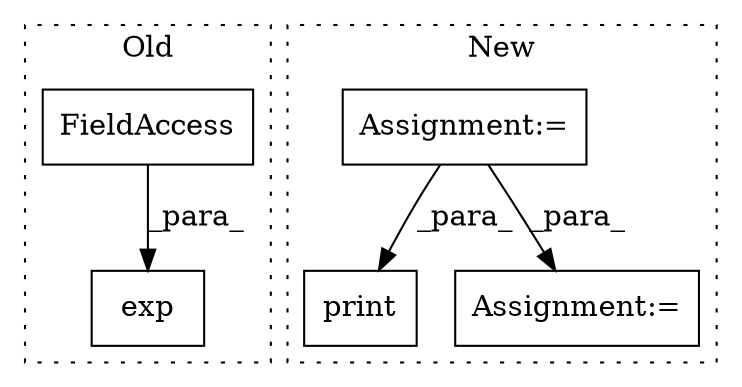 digraph G {
subgraph cluster0 {
1 [label="exp" a="32" s="4503,4516" l="4,1" shape="box"];
5 [label="FieldAccess" a="22" s="4507" l="9" shape="box"];
label = "Old";
style="dotted";
}
subgraph cluster1 {
2 [label="print" a="32" s="4846,4875" l="6,1" shape="box"];
3 [label="Assignment:=" a="7" s="4262" l="1" shape="box"];
4 [label="Assignment:=" a="7" s="4939" l="1" shape="box"];
label = "New";
style="dotted";
}
3 -> 2 [label="_para_"];
3 -> 4 [label="_para_"];
5 -> 1 [label="_para_"];
}